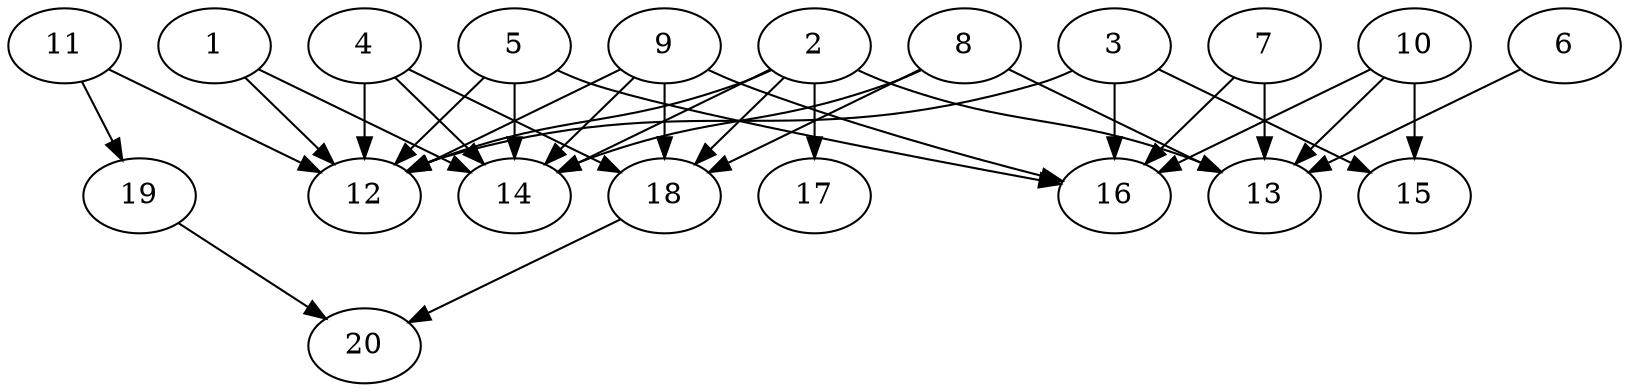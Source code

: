 // DAG automatically generated by daggen at Thu Oct  3 13:58:43 2019
// ./daggen --dot -n 20 --ccr 0.5 --fat 0.7 --regular 0.5 --density 0.6 --mindata 5242880 --maxdata 52428800 
digraph G {
  1 [size="47060992", alpha="0.01", expect_size="23530496"] 
  1 -> 12 [size ="23530496"]
  1 -> 14 [size ="23530496"]
  2 [size="99524608", alpha="0.05", expect_size="49762304"] 
  2 -> 12 [size ="49762304"]
  2 -> 13 [size ="49762304"]
  2 -> 14 [size ="49762304"]
  2 -> 17 [size ="49762304"]
  2 -> 18 [size ="49762304"]
  3 [size="77154304", alpha="0.02", expect_size="38577152"] 
  3 -> 12 [size ="38577152"]
  3 -> 15 [size ="38577152"]
  3 -> 16 [size ="38577152"]
  4 [size="30701568", alpha="0.19", expect_size="15350784"] 
  4 -> 12 [size ="15350784"]
  4 -> 14 [size ="15350784"]
  4 -> 18 [size ="15350784"]
  5 [size="80003072", alpha="0.10", expect_size="40001536"] 
  5 -> 12 [size ="40001536"]
  5 -> 14 [size ="40001536"]
  5 -> 16 [size ="40001536"]
  6 [size="24516608", alpha="0.12", expect_size="12258304"] 
  6 -> 13 [size ="12258304"]
  7 [size="97095680", alpha="0.10", expect_size="48547840"] 
  7 -> 13 [size ="48547840"]
  7 -> 16 [size ="48547840"]
  8 [size="94668800", alpha="0.06", expect_size="47334400"] 
  8 -> 13 [size ="47334400"]
  8 -> 14 [size ="47334400"]
  8 -> 18 [size ="47334400"]
  9 [size="46493696", alpha="0.12", expect_size="23246848"] 
  9 -> 12 [size ="23246848"]
  9 -> 14 [size ="23246848"]
  9 -> 16 [size ="23246848"]
  9 -> 18 [size ="23246848"]
  10 [size="68308992", alpha="0.03", expect_size="34154496"] 
  10 -> 13 [size ="34154496"]
  10 -> 15 [size ="34154496"]
  10 -> 16 [size ="34154496"]
  11 [size="81817600", alpha="0.11", expect_size="40908800"] 
  11 -> 12 [size ="40908800"]
  11 -> 19 [size ="40908800"]
  12 [size="86935552", alpha="0.14", expect_size="43467776"] 
  13 [size="16347136", alpha="0.19", expect_size="8173568"] 
  14 [size="25509888", alpha="0.02", expect_size="12754944"] 
  15 [size="22003712", alpha="0.02", expect_size="11001856"] 
  16 [size="68835328", alpha="0.02", expect_size="34417664"] 
  17 [size="30169088", alpha="0.09", expect_size="15084544"] 
  18 [size="77570048", alpha="0.16", expect_size="38785024"] 
  18 -> 20 [size ="38785024"]
  19 [size="12695552", alpha="0.01", expect_size="6347776"] 
  19 -> 20 [size ="6347776"]
  20 [size="68114432", alpha="0.06", expect_size="34057216"] 
}
